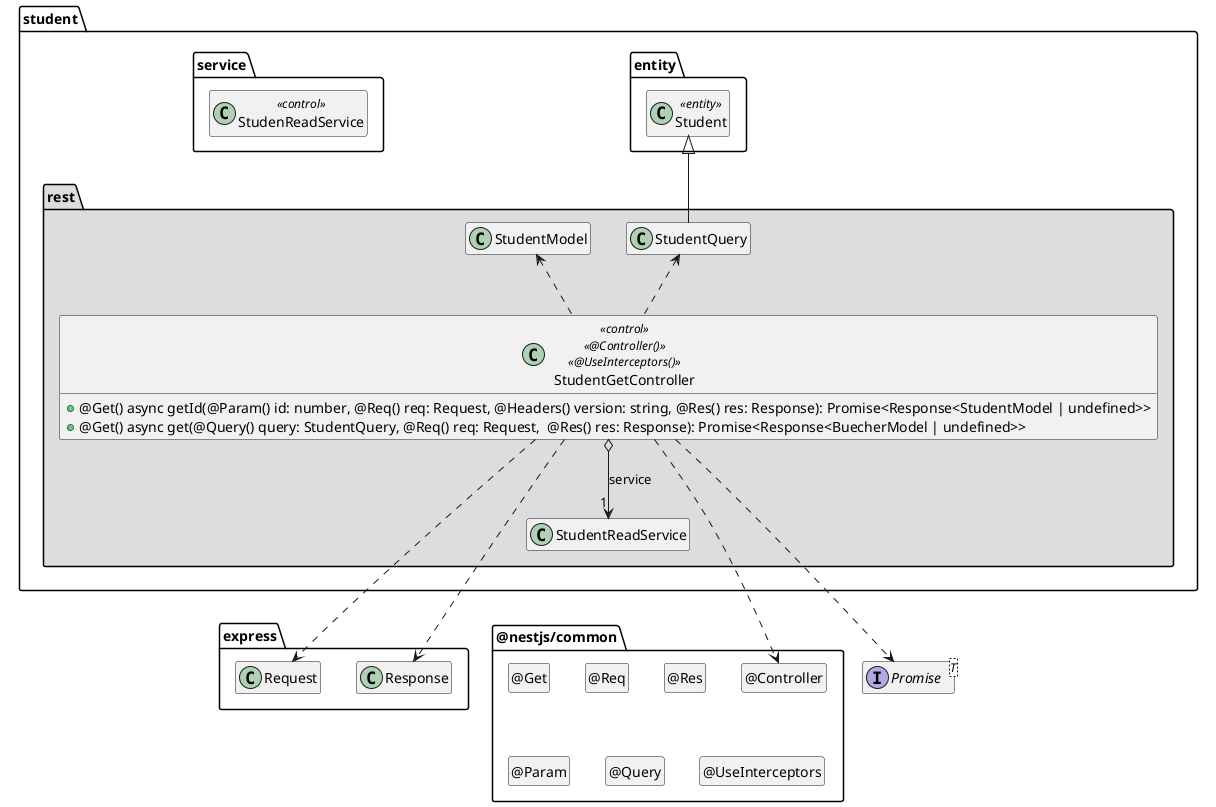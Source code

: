 ' Copyright (C) 2019 - present Juergen Zimmermann, Hochschule Karlsruhe
'
' This program is free software: you can redistribute it and/or modify
' it under the terms of the GNU General Public License as published by
' the Free Software Foundation, either version 3 of the License, or
' (at your option) any later version.
'
' This program is distributed in the hope that it will be useful,
' but WITHOUT ANY WARRANTY; without even the implied warranty of
' MERCHANTABILITY or FITNESS FOR A PARTICULAR PURPOSE.  See the
' GNU General Public License for more details.
'
' You should have received a copy of the GNU General Public License
' along with this program.  If not, see <https://www.gnu.org/licenses/>.

' Preview durch <Alt>d

@startuml Controller-Klasse

interface Promise<T>

package @nestjs/common {
  class "@Controller" as Controller
  hide Controller circle

  class "@Get" as Get
  hide Get circle

  class "@Req" as Req
  hide Req circle

  class "@Res" as Res
  hide Res circle

  class "@Param" as Param
  hide Param circle

  class "@Query" as Query
  hide Query circle

  class "@UseInterceptors" as UseInterceptors
  hide UseInterceptors circle
}

package express {
  class Request
  class Response

  Response .[hidden].> Controller
}

package student {
  package entity #FFFFFF {
    class Student <<entity>>

    Student .[hidden].> Promise
    Student .[hidden].> Request
  }

  package service {
    class StudenReadService << control >>
  }

  package rest #DDDDDD {
    StudentQuery -up-|> Student

    class StudentGetController << control >> << @Controller() >> << @UseInterceptors() >> {
      + @Get() async getId(@Param() id: number, @Req() req: Request, @Headers() version: string, @Res() res: Response): Promise<Response<StudentModel | undefined>>
      + @Get() async get(@Query() query: StudentQuery, @Req() req: Request,  @Res() res: Response): Promise<Response<BuecherModel | undefined>>
    }

    StudentGetController o--> "1" StudentReadService : service

    StudentGetController ..> Controller
    StudentGetController ..> Request
    StudentGetController ..> Response
    StudentGetController ..> Promise
    StudentGetController .up.> StudentModel
    StudentGetController .up.> StudentQuery

    StudentReadService .[hidden].> Request
    StudentReadService .[hidden].> Promise
    Response .right[hidden].> Controller
  }
}

hide empty members

@enduml
